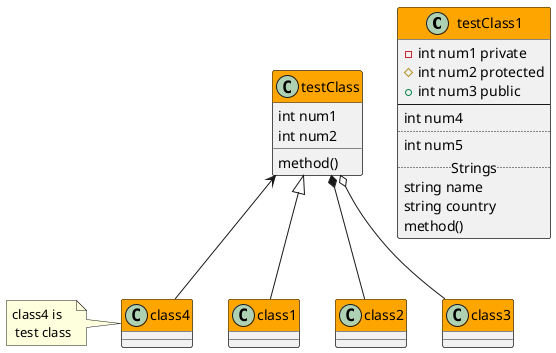 @startuml
skinparam classHeaderBackgroundColor orange

class testClass1{
-int num1 private
#int num2 protected
+int num3 public
--
int num4
..
int num5
.. Strings..
string name
string country
method()
}

class testClass{
int num1
int num2
method()
}

class class1{
}

testClass <|-- class1
testClass *-- class2
testClass o-- class3
testClass <-- class4

note left : class4 is \n test class

@enduml